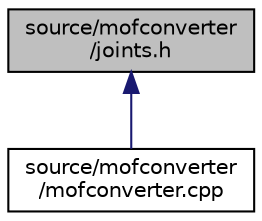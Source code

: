 digraph "source/mofconverter/joints.h"
{
  edge [fontname="Helvetica",fontsize="10",labelfontname="Helvetica",labelfontsize="10"];
  node [fontname="Helvetica",fontsize="10",shape=record];
  Node1 [label="source/mofconverter\l/joints.h",height=0.2,width=0.4,color="black", fillcolor="grey75", style="filled", fontcolor="black"];
  Node1 -> Node2 [dir="back",color="midnightblue",fontsize="10",style="solid",fontname="Helvetica"];
  Node2 [label="source/mofconverter\l/mofconverter.cpp",height=0.2,width=0.4,color="black", fillcolor="white", style="filled",URL="$mofconverter_8cpp.html"];
}
